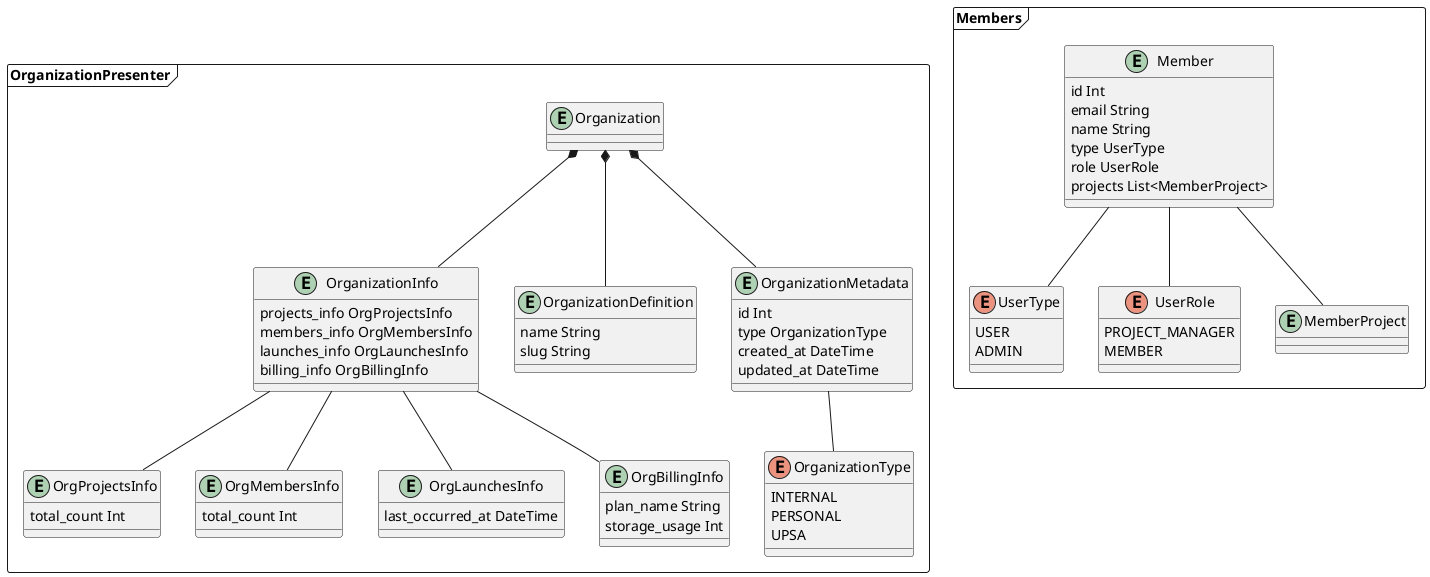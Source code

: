 ---
stoplight-id: dp15zhxks2i84
---

@startuml organizational-entities

frame OrganizationPresenter {

  entity OrganizationDefinition {
    name String
    slug String
  }

  entity OrganizationMetadata {
    id Int
    type OrganizationType
    created_at DateTime
    updated_at DateTime
  }

  entity OrganizationInfo {
    projects_info OrgProjectsInfo
    members_info OrgMembersInfo
    launches_info OrgLaunchesInfo
    billing_info OrgBillingInfo
  }

  entity OrgProjectsInfo {
    total_count Int
  }
  OrgProjectsInfo -up- OrganizationInfo

  entity OrgMembersInfo {
    total_count Int
  }
  OrgMembersInfo -up- OrganizationInfo

  entity OrgLaunchesInfo {
    last_occurred_at DateTime
  }
  OrgLaunchesInfo -up- OrganizationInfo

  entity OrgBillingInfo {
    plan_name String
    storage_usage Int
  }
  OrgBillingInfo -up- OrganizationInfo

  enum OrganizationType {
    INTERNAL
    PERSONAL
    UPSA
  }
  OrganizationMetadata -- OrganizationType

  entity Organization
  Organization *-- OrganizationDefinition
  Organization *-- OrganizationMetadata
  Organization *-- OrganizationInfo

}

frame Members {

  entity Member {
    id Int
    email String
    name String
    type UserType
    role UserRole
    projects List<MemberProject>
  }

  enum UserType {
    USER
    ADMIN
  }
  UserType -up- Member

  enum UserRole {
    PROJECT_MANAGER
    MEMBER
  }
  UserRole -up- Member

  entity MemberProject {
  }
  MemberProject -up- Member

}

@enduml